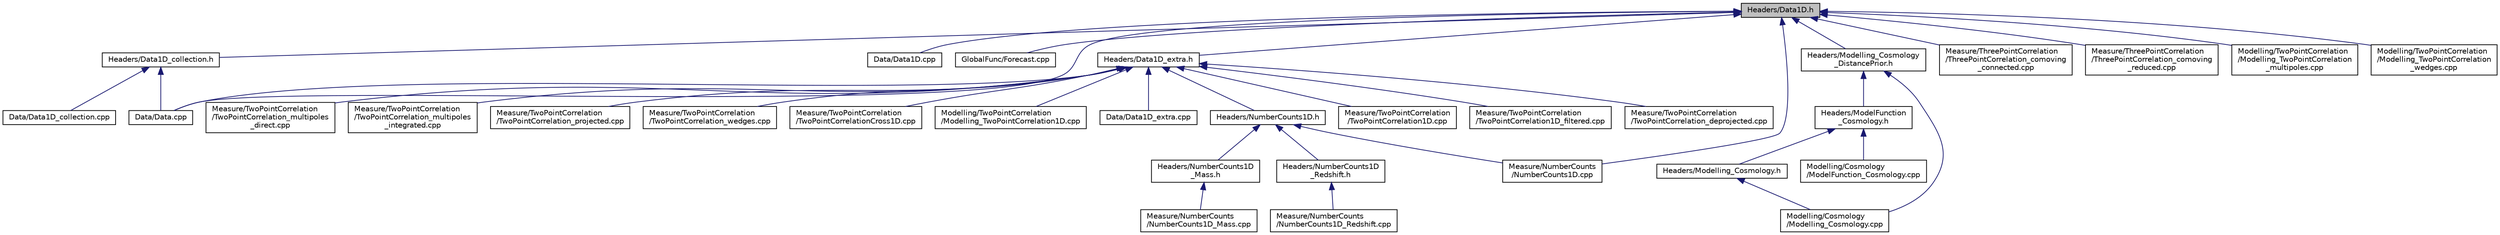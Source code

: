 digraph "Headers/Data1D.h"
{
  edge [fontname="Helvetica",fontsize="10",labelfontname="Helvetica",labelfontsize="10"];
  node [fontname="Helvetica",fontsize="10",shape=record];
  Node35 [label="Headers/Data1D.h",height=0.2,width=0.4,color="black", fillcolor="grey75", style="filled", fontcolor="black"];
  Node35 -> Node36 [dir="back",color="midnightblue",fontsize="10",style="solid",fontname="Helvetica"];
  Node36 [label="Data/Data.cpp",height=0.2,width=0.4,color="black", fillcolor="white", style="filled",URL="$d8/db3/Data_8cpp.html",tooltip="Methods of the class Data. "];
  Node35 -> Node37 [dir="back",color="midnightblue",fontsize="10",style="solid",fontname="Helvetica"];
  Node37 [label="Data/Data1D.cpp",height=0.2,width=0.4,color="black", fillcolor="white", style="filled",URL="$dc/da6/Data1D_8cpp.html",tooltip="Methods of the class Data1D. "];
  Node35 -> Node38 [dir="back",color="midnightblue",fontsize="10",style="solid",fontname="Helvetica"];
  Node38 [label="GlobalFunc/Forecast.cpp",height=0.2,width=0.4,color="black", fillcolor="white", style="filled",URL="$d2/d22/Forecast_8cpp.html",tooltip="Functions to generate mock 2PCF/3PCF signal and provide forecasts. "];
  Node35 -> Node39 [dir="back",color="midnightblue",fontsize="10",style="solid",fontname="Helvetica"];
  Node39 [label="Headers/Data1D_collection.h",height=0.2,width=0.4,color="black", fillcolor="white", style="filled",URL="$d0/d67/Data1D__collection_8h.html",tooltip="The class Data1D_collection. "];
  Node39 -> Node36 [dir="back",color="midnightblue",fontsize="10",style="solid",fontname="Helvetica"];
  Node39 -> Node40 [dir="back",color="midnightblue",fontsize="10",style="solid",fontname="Helvetica"];
  Node40 [label="Data/Data1D_collection.cpp",height=0.2,width=0.4,color="black", fillcolor="white", style="filled",URL="$d3/dcb/Data1D__collection_8cpp.html",tooltip="Methods of the class Data1D_collection. "];
  Node35 -> Node41 [dir="back",color="midnightblue",fontsize="10",style="solid",fontname="Helvetica"];
  Node41 [label="Headers/Data1D_extra.h",height=0.2,width=0.4,color="black", fillcolor="white", style="filled",URL="$df/dcd/Data1D__extra_8h.html",tooltip="The class Data1D_extra. "];
  Node41 -> Node36 [dir="back",color="midnightblue",fontsize="10",style="solid",fontname="Helvetica"];
  Node41 -> Node42 [dir="back",color="midnightblue",fontsize="10",style="solid",fontname="Helvetica"];
  Node42 [label="Data/Data1D_extra.cpp",height=0.2,width=0.4,color="black", fillcolor="white", style="filled",URL="$d4/d86/Data1D__extra_8cpp.html",tooltip="Methods of the class Data1D_extra. "];
  Node41 -> Node43 [dir="back",color="midnightblue",fontsize="10",style="solid",fontname="Helvetica"];
  Node43 [label="Headers/NumberCounts1D.h",height=0.2,width=0.4,color="black", fillcolor="white", style="filled",URL="$d6/dec/NumberCounts1D_8h.html",tooltip="The class NumberCounts1D. "];
  Node43 -> Node44 [dir="back",color="midnightblue",fontsize="10",style="solid",fontname="Helvetica"];
  Node44 [label="Headers/NumberCounts1D\l_Mass.h",height=0.2,width=0.4,color="black", fillcolor="white", style="filled",URL="$d8/d3a/NumberCounts1D__Mass_8h.html",tooltip="The class NumberCounts1D_Mass. "];
  Node44 -> Node45 [dir="back",color="midnightblue",fontsize="10",style="solid",fontname="Helvetica"];
  Node45 [label="Measure/NumberCounts\l/NumberCounts1D_Mass.cpp",height=0.2,width=0.4,color="black", fillcolor="white", style="filled",URL="$da/dfb/NumberCounts1D__Mass_8cpp.html",tooltip="Methods of the class NumberCounts1D_Mass. "];
  Node43 -> Node46 [dir="back",color="midnightblue",fontsize="10",style="solid",fontname="Helvetica"];
  Node46 [label="Headers/NumberCounts1D\l_Redshift.h",height=0.2,width=0.4,color="black", fillcolor="white", style="filled",URL="$db/d83/NumberCounts1D__Redshift_8h.html",tooltip="The class NumberCounts1D_Redshift. "];
  Node46 -> Node47 [dir="back",color="midnightblue",fontsize="10",style="solid",fontname="Helvetica"];
  Node47 [label="Measure/NumberCounts\l/NumberCounts1D_Redshift.cpp",height=0.2,width=0.4,color="black", fillcolor="white", style="filled",URL="$df/db9/NumberCounts1D__Redshift_8cpp.html",tooltip="Methods of the class NumberCounts1D_Redshift. "];
  Node43 -> Node48 [dir="back",color="midnightblue",fontsize="10",style="solid",fontname="Helvetica"];
  Node48 [label="Measure/NumberCounts\l/NumberCounts1D.cpp",height=0.2,width=0.4,color="black", fillcolor="white", style="filled",URL="$d0/d75/NumberCounts1D_8cpp.html",tooltip="Methods of the class NumberCounts1D. "];
  Node41 -> Node49 [dir="back",color="midnightblue",fontsize="10",style="solid",fontname="Helvetica"];
  Node49 [label="Measure/TwoPointCorrelation\l/TwoPointCorrelation1D.cpp",height=0.2,width=0.4,color="black", fillcolor="white", style="filled",URL="$dc/de9/TwoPointCorrelation1D_8cpp.html",tooltip="Methods of the class TwoPointCorrelation1D used to measure the monopole of the two-point correlation ..."];
  Node41 -> Node50 [dir="back",color="midnightblue",fontsize="10",style="solid",fontname="Helvetica"];
  Node50 [label="Measure/TwoPointCorrelation\l/TwoPointCorrelation1D_filtered.cpp",height=0.2,width=0.4,color="black", fillcolor="white", style="filled",URL="$da/d20/TwoPointCorrelation1D__filtered_8cpp.html",tooltip="Methods of the class TwoPointCorrelation1D_filtered used to measure the filtered monopole of the two-..."];
  Node41 -> Node51 [dir="back",color="midnightblue",fontsize="10",style="solid",fontname="Helvetica"];
  Node51 [label="Measure/TwoPointCorrelation\l/TwoPointCorrelation_deprojected.cpp",height=0.2,width=0.4,color="black", fillcolor="white", style="filled",URL="$d2/d08/TwoPointCorrelation__deprojected_8cpp.html",tooltip="Methods of the class TwoPointCorrelation_deprojected used to measure the projected two-point correlat..."];
  Node41 -> Node52 [dir="back",color="midnightblue",fontsize="10",style="solid",fontname="Helvetica"];
  Node52 [label="Measure/TwoPointCorrelation\l/TwoPointCorrelation_multipoles\l_direct.cpp",height=0.2,width=0.4,color="black", fillcolor="white", style="filled",URL="$da/d9b/TwoPointCorrelation__multipoles__direct_8cpp.html",tooltip="Methods of the class TwoPointCorrelation_multipoles_direct used to measure the multipoles of the two-..."];
  Node41 -> Node53 [dir="back",color="midnightblue",fontsize="10",style="solid",fontname="Helvetica"];
  Node53 [label="Measure/TwoPointCorrelation\l/TwoPointCorrelation_multipoles\l_integrated.cpp",height=0.2,width=0.4,color="black", fillcolor="white", style="filled",URL="$d4/dfe/TwoPointCorrelation__multipoles__integrated_8cpp.html",tooltip="Methods of the class TwoPointCorrelation_multipoles_integrated used to measure the first three multip..."];
  Node41 -> Node54 [dir="back",color="midnightblue",fontsize="10",style="solid",fontname="Helvetica"];
  Node54 [label="Measure/TwoPointCorrelation\l/TwoPointCorrelation_projected.cpp",height=0.2,width=0.4,color="black", fillcolor="white", style="filled",URL="$d4/d45/TwoPointCorrelation__projected_8cpp.html",tooltip="Methods of the class TwoPointCorrelation_projected used to measure the projected two-point correlatio..."];
  Node41 -> Node55 [dir="back",color="midnightblue",fontsize="10",style="solid",fontname="Helvetica"];
  Node55 [label="Measure/TwoPointCorrelation\l/TwoPointCorrelation_wedges.cpp",height=0.2,width=0.4,color="black", fillcolor="white", style="filled",URL="$db/dcc/TwoPointCorrelation__wedges_8cpp.html",tooltip="Methods of the class TwoPointCorrelation_multipoles used to measure the wedges of the two-point corre..."];
  Node41 -> Node56 [dir="back",color="midnightblue",fontsize="10",style="solid",fontname="Helvetica"];
  Node56 [label="Measure/TwoPointCorrelation\l/TwoPointCorrelationCross1D.cpp",height=0.2,width=0.4,color="black", fillcolor="white", style="filled",URL="$d5/dca/TwoPointCorrelationCross1D_8cpp.html",tooltip="Methods of the class TwoPointCorrelationCross1D used to measure the 1D cross of the two-point correla..."];
  Node41 -> Node57 [dir="back",color="midnightblue",fontsize="10",style="solid",fontname="Helvetica"];
  Node57 [label="Modelling/TwoPointCorrelation\l/Modelling_TwoPointCorrelation1D.cpp",height=0.2,width=0.4,color="black", fillcolor="white", style="filled",URL="$dd/d0f/Modelling__TwoPointCorrelation1D_8cpp.html",tooltip="Methods of the class Modelling_TwoPointCorrelation1D. "];
  Node35 -> Node58 [dir="back",color="midnightblue",fontsize="10",style="solid",fontname="Helvetica"];
  Node58 [label="Headers/Modelling_Cosmology\l_DistancePrior.h",height=0.2,width=0.4,color="black", fillcolor="white", style="filled",URL="$d8/dbd/Modelling__Cosmology__DistancePrior_8h.html",tooltip="The class Modelling_Cosmology. "];
  Node58 -> Node59 [dir="back",color="midnightblue",fontsize="10",style="solid",fontname="Helvetica"];
  Node59 [label="Headers/ModelFunction\l_Cosmology.h",height=0.2,width=0.4,color="black", fillcolor="white", style="filled",URL="$d0/de9/ModelFunction__Cosmology_8h.html",tooltip="Global functions to model two-point correlation functions of any type. "];
  Node59 -> Node60 [dir="back",color="midnightblue",fontsize="10",style="solid",fontname="Helvetica"];
  Node60 [label="Headers/Modelling_Cosmology.h",height=0.2,width=0.4,color="black", fillcolor="white", style="filled",URL="$dc/d47/Modelling__Cosmology_8h.html",tooltip="The class Modelling_Cosmology. "];
  Node60 -> Node61 [dir="back",color="midnightblue",fontsize="10",style="solid",fontname="Helvetica"];
  Node61 [label="Modelling/Cosmology\l/Modelling_Cosmology.cpp",height=0.2,width=0.4,color="black", fillcolor="white", style="filled",URL="$d5/d9a/Modelling__Cosmology_8cpp.html",tooltip="Methods of the class Modelling_Cosmology. "];
  Node59 -> Node62 [dir="back",color="midnightblue",fontsize="10",style="solid",fontname="Helvetica"];
  Node62 [label="Modelling/Cosmology\l/ModelFunction_Cosmology.cpp",height=0.2,width=0.4,color="black", fillcolor="white", style="filled",URL="$d9/d3f/ModelFunction__Cosmology_8cpp.html",tooltip="Global functions to model cosmological measurements. "];
  Node58 -> Node61 [dir="back",color="midnightblue",fontsize="10",style="solid",fontname="Helvetica"];
  Node35 -> Node48 [dir="back",color="midnightblue",fontsize="10",style="solid",fontname="Helvetica"];
  Node35 -> Node63 [dir="back",color="midnightblue",fontsize="10",style="solid",fontname="Helvetica"];
  Node63 [label="Measure/ThreePointCorrelation\l/ThreePointCorrelation_comoving\l_connected.cpp",height=0.2,width=0.4,color="black", fillcolor="white", style="filled",URL="$dd/dd3/ThreePointCorrelation__comoving__connected_8cpp.html",tooltip="Methods of the class ThreePointCorrelation_comoving_connected used to measure the connected three-poi..."];
  Node35 -> Node64 [dir="back",color="midnightblue",fontsize="10",style="solid",fontname="Helvetica"];
  Node64 [label="Measure/ThreePointCorrelation\l/ThreePointCorrelation_comoving\l_reduced.cpp",height=0.2,width=0.4,color="black", fillcolor="white", style="filled",URL="$d7/d43/ThreePointCorrelation__comoving__reduced_8cpp.html",tooltip="Methods of the class ThreePointCorrelation_comoving_reduced used to measure the monopole of the three..."];
  Node35 -> Node65 [dir="back",color="midnightblue",fontsize="10",style="solid",fontname="Helvetica"];
  Node65 [label="Modelling/TwoPointCorrelation\l/Modelling_TwoPointCorrelation\l_multipoles.cpp",height=0.2,width=0.4,color="black", fillcolor="white", style="filled",URL="$d5/dc2/Modelling__TwoPointCorrelation__multipoles_8cpp.html",tooltip="Methods of the class Modelling_TwoPointCorrelation_multipoles. "];
  Node35 -> Node66 [dir="back",color="midnightblue",fontsize="10",style="solid",fontname="Helvetica"];
  Node66 [label="Modelling/TwoPointCorrelation\l/Modelling_TwoPointCorrelation\l_wedges.cpp",height=0.2,width=0.4,color="black", fillcolor="white", style="filled",URL="$d9/d93/Modelling__TwoPointCorrelation__wedges_8cpp.html",tooltip="Methods of the class Modelling_TwoPointCorrelation_wedges. "];
}
